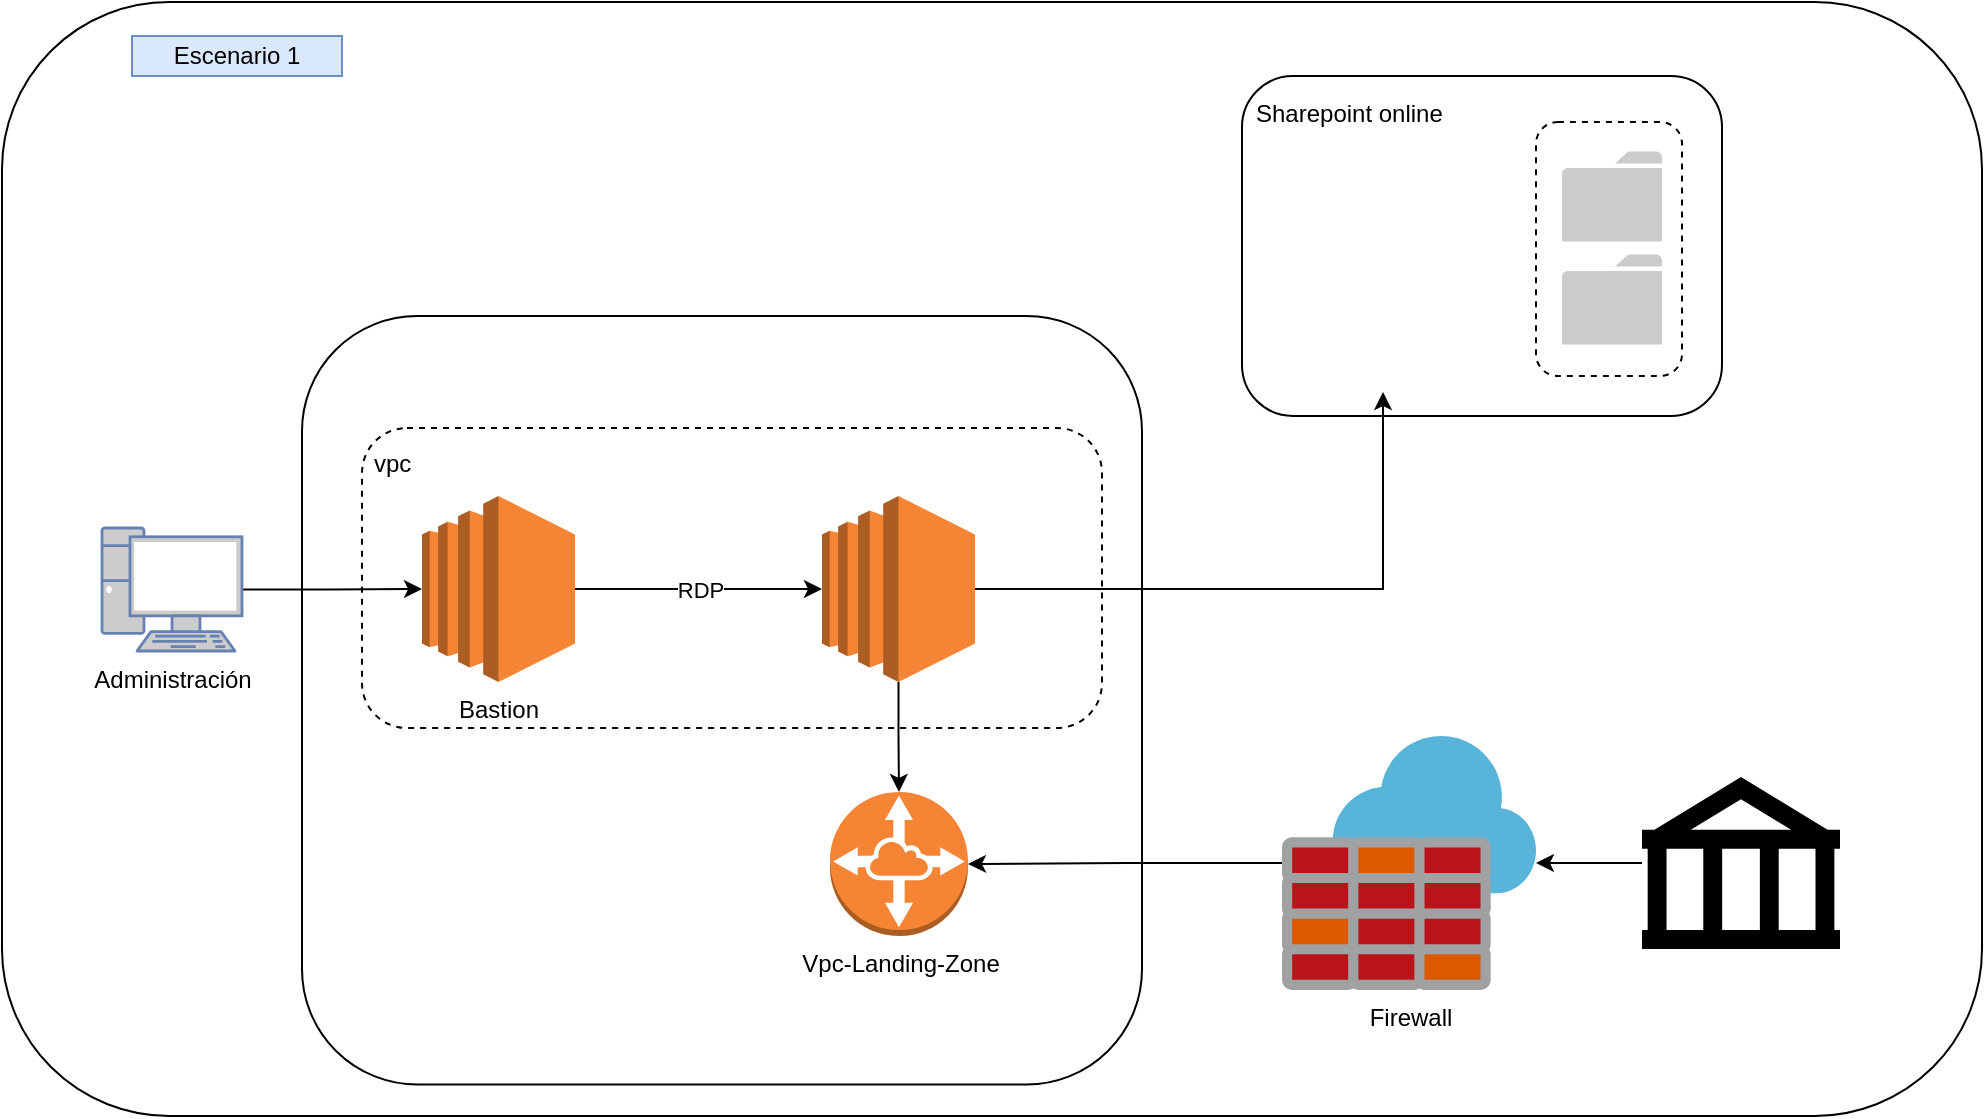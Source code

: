 <mxfile version="12.9.12" type="github">
  <diagram id="ECPDqdnc7cHBjmwrn0tu" name="Page-1">
    <mxGraphModel dx="2020" dy="1723" grid="1" gridSize="10" guides="1" tooltips="1" connect="1" arrows="1" fold="1" page="1" pageScale="1" pageWidth="850" pageHeight="1100" math="0" shadow="0">
      <root>
        <mxCell id="0" />
        <mxCell id="1" parent="0" />
        <mxCell id="IdGF0xGDb7yDM2XSlmW7-31" value="" style="rounded=1;whiteSpace=wrap;html=1;align=left;" parent="1" vertex="1">
          <mxGeometry x="-150" y="-87" width="990" height="557" as="geometry" />
        </mxCell>
        <mxCell id="IdGF0xGDb7yDM2XSlmW7-15" value="Sharepoint online" style="rounded=1;whiteSpace=wrap;html=1;align=left;verticalAlign=top;spacing=7;" parent="1" vertex="1">
          <mxGeometry x="470" y="-50" width="240" height="170" as="geometry" />
        </mxCell>
        <mxCell id="IdGF0xGDb7yDM2XSlmW7-13" value="" style="rounded=1;whiteSpace=wrap;html=1;" parent="1" vertex="1">
          <mxGeometry y="70" width="420" height="384.25" as="geometry" />
        </mxCell>
        <mxCell id="IdGF0xGDb7yDM2XSlmW7-1" value="vpc" style="rounded=1;whiteSpace=wrap;html=1;fillColor=none;verticalAlign=top;align=left;spacing=6;dashed=1;" parent="1" vertex="1">
          <mxGeometry x="30" y="126" width="370" height="150" as="geometry" />
        </mxCell>
        <mxCell id="IdGF0xGDb7yDM2XSlmW7-5" value="RDP" style="edgeStyle=orthogonalEdgeStyle;rounded=0;orthogonalLoop=1;jettySize=auto;html=1;" parent="1" source="IdGF0xGDb7yDM2XSlmW7-3" target="IdGF0xGDb7yDM2XSlmW7-4" edge="1">
          <mxGeometry relative="1" as="geometry" />
        </mxCell>
        <mxCell id="IdGF0xGDb7yDM2XSlmW7-3" value="Bastion" style="outlineConnect=0;dashed=0;verticalLabelPosition=bottom;verticalAlign=top;align=center;html=1;shape=mxgraph.aws3.ec2;fillColor=#F58534;gradientColor=none;" parent="1" vertex="1">
          <mxGeometry x="60" y="160" width="76.5" height="93" as="geometry" />
        </mxCell>
        <mxCell id="IdGF0xGDb7yDM2XSlmW7-9" style="edgeStyle=orthogonalEdgeStyle;rounded=0;orthogonalLoop=1;jettySize=auto;html=1;" parent="1" source="IdGF0xGDb7yDM2XSlmW7-4" target="IdGF0xGDb7yDM2XSlmW7-8" edge="1">
          <mxGeometry relative="1" as="geometry" />
        </mxCell>
        <mxCell id="IdGF0xGDb7yDM2XSlmW7-16" style="edgeStyle=orthogonalEdgeStyle;rounded=0;orthogonalLoop=1;jettySize=auto;html=1;entryX=0.5;entryY=1;entryDx=0;entryDy=0;" parent="1" source="IdGF0xGDb7yDM2XSlmW7-4" target="IdGF0xGDb7yDM2XSlmW7-24" edge="1">
          <mxGeometry relative="1" as="geometry">
            <Array as="points">
              <mxPoint x="541" y="207" />
            </Array>
          </mxGeometry>
        </mxCell>
        <mxCell id="IdGF0xGDb7yDM2XSlmW7-4" value="" style="outlineConnect=0;dashed=0;verticalLabelPosition=bottom;verticalAlign=top;align=center;html=1;shape=mxgraph.aws3.ec2;fillColor=#F58534;gradientColor=none;" parent="1" vertex="1">
          <mxGeometry x="260" y="160" width="76.5" height="93" as="geometry" />
        </mxCell>
        <mxCell id="IdGF0xGDb7yDM2XSlmW7-7" style="edgeStyle=orthogonalEdgeStyle;rounded=0;orthogonalLoop=1;jettySize=auto;html=1;" parent="1" source="IdGF0xGDb7yDM2XSlmW7-6" target="IdGF0xGDb7yDM2XSlmW7-3" edge="1">
          <mxGeometry relative="1" as="geometry" />
        </mxCell>
        <mxCell id="IdGF0xGDb7yDM2XSlmW7-6" value="Administración" style="fontColor=#000000;verticalAlign=top;verticalLabelPosition=bottom;labelPosition=center;align=center;html=1;outlineConnect=0;fillColor=#CCCCCC;strokeColor=#6881B3;gradientColor=none;gradientDirection=north;strokeWidth=2;shape=mxgraph.networks.pc;" parent="1" vertex="1">
          <mxGeometry x="-100" y="176" width="70" height="61.5" as="geometry" />
        </mxCell>
        <mxCell id="IdGF0xGDb7yDM2XSlmW7-8" value="Vpc-Landing-Zone" style="outlineConnect=0;dashed=0;verticalLabelPosition=bottom;verticalAlign=top;align=center;html=1;shape=mxgraph.aws3.vpc_peering;fillColor=#F58534;gradientColor=none;" parent="1" vertex="1">
          <mxGeometry x="264" y="308" width="69" height="72" as="geometry" />
        </mxCell>
        <mxCell id="IdGF0xGDb7yDM2XSlmW7-10" value="" style="shape=mxgraph.signs.travel.bank;html=1;fillColor=#000000;strokeColor=none;verticalLabelPosition=bottom;verticalAlign=top;align=center;" parent="1" vertex="1">
          <mxGeometry x="670" y="300.5" width="99" height="86" as="geometry" />
        </mxCell>
        <mxCell id="OwxsT6g48_Clc__AVW-o-4" style="edgeStyle=orthogonalEdgeStyle;rounded=0;orthogonalLoop=1;jettySize=auto;html=1;entryX=1;entryY=0.5;entryDx=0;entryDy=0;entryPerimeter=0;fontColor=#000000;" edge="1" parent="1" source="IdGF0xGDb7yDM2XSlmW7-21" target="IdGF0xGDb7yDM2XSlmW7-8">
          <mxGeometry relative="1" as="geometry" />
        </mxCell>
        <mxCell id="IdGF0xGDb7yDM2XSlmW7-21" value="Firewall" style="aspect=fixed;html=1;points=[];align=center;image;fontSize=12;image=img/lib/mscae/Azure_Firewall.svg;" parent="1" vertex="1">
          <mxGeometry x="490" y="280" width="127" height="127" as="geometry" />
        </mxCell>
        <mxCell id="IdGF0xGDb7yDM2XSlmW7-22" style="edgeStyle=orthogonalEdgeStyle;rounded=0;orthogonalLoop=1;jettySize=auto;html=1;" parent="1" source="IdGF0xGDb7yDM2XSlmW7-10" target="IdGF0xGDb7yDM2XSlmW7-21" edge="1">
          <mxGeometry relative="1" as="geometry">
            <mxPoint x="400" y="337" as="sourcePoint" />
            <mxPoint x="203" y="337" as="targetPoint" />
            <Array as="points" />
          </mxGeometry>
        </mxCell>
        <mxCell id="IdGF0xGDb7yDM2XSlmW7-24" value="" style="shape=image;html=1;verticalAlign=top;verticalLabelPosition=bottom;labelBackgroundColor=#ffffff;imageAspect=0;aspect=fixed;image=https://cdn4.iconfinder.com/data/icons/logos-3/504/SharePoint-128.png;dashed=1;fillColor=none;fontColor=#000000;align=left;" parent="1" vertex="1">
          <mxGeometry x="476.5" y="-20" width="128" height="128" as="geometry" />
        </mxCell>
        <mxCell id="IdGF0xGDb7yDM2XSlmW7-26" value="" style="pointerEvents=1;shadow=0;dashed=0;html=1;strokeColor=none;labelPosition=center;verticalLabelPosition=bottom;verticalAlign=top;outlineConnect=0;align=center;shape=mxgraph.office.concepts.folder;fillColor=#CCCBCB;fontColor=#000000;" parent="1" vertex="1">
          <mxGeometry x="630" y="39.25" width="50" height="45" as="geometry" />
        </mxCell>
        <mxCell id="IdGF0xGDb7yDM2XSlmW7-27" value="" style="pointerEvents=1;shadow=0;dashed=0;html=1;strokeColor=none;labelPosition=center;verticalLabelPosition=bottom;verticalAlign=top;outlineConnect=0;align=center;shape=mxgraph.office.concepts.folder;fillColor=#CCCBCB;fontColor=#000000;" parent="1" vertex="1">
          <mxGeometry x="630" y="-12.25" width="50" height="45" as="geometry" />
        </mxCell>
        <mxCell id="IdGF0xGDb7yDM2XSlmW7-28" value="" style="rounded=1;whiteSpace=wrap;html=1;dashed=1;fillColor=none;fontColor=#000000;align=left;" parent="1" vertex="1">
          <mxGeometry x="617" y="-27" width="73" height="127" as="geometry" />
        </mxCell>
        <mxCell id="OwxsT6g48_Clc__AVW-o-1" value="Escenario 1" style="text;html=1;strokeColor=#6c8ebf;fillColor=#dae8fc;align=center;verticalAlign=middle;whiteSpace=wrap;rounded=0;" vertex="1" parent="1">
          <mxGeometry x="-85" y="-70" width="105" height="20" as="geometry" />
        </mxCell>
      </root>
    </mxGraphModel>
  </diagram>
</mxfile>
